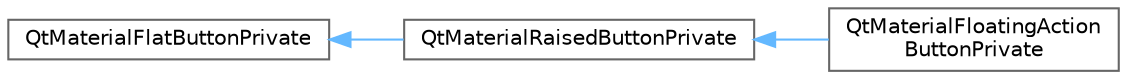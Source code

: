 digraph "类继承关系图"
{
 // LATEX_PDF_SIZE
  bgcolor="transparent";
  edge [fontname=Helvetica,fontsize=10,labelfontname=Helvetica,labelfontsize=10];
  node [fontname=Helvetica,fontsize=10,shape=box,height=0.2,width=0.4];
  rankdir="LR";
  Node0 [id="Node000000",label="QtMaterialFlatButtonPrivate",height=0.2,width=0.4,color="grey40", fillcolor="white", style="filled",URL="$class_qt_material_flat_button_private.html",tooltip="QtMaterialFlatButton 的私有实现类，管理按钮样式和交互"];
  Node0 -> Node1 [id="edge357_Node000000_Node000001",dir="back",color="steelblue1",style="solid",tooltip=" "];
  Node1 [id="Node000001",label="QtMaterialRaisedButtonPrivate",height=0.2,width=0.4,color="grey40", fillcolor="white", style="filled",URL="$class_qt_material_raised_button_private.html",tooltip="QtMaterialRaisedButton 的私有实现类，管理阴影效果和状态转换"];
  Node1 -> Node2 [id="edge358_Node000001_Node000002",dir="back",color="steelblue1",style="solid",tooltip=" "];
  Node2 [id="Node000002",label="QtMaterialFloatingAction\lButtonPrivate",height=0.2,width=0.4,color="grey40", fillcolor="white", style="filled",URL="$class_qt_material_floating_action_button_private.html",tooltip="QtMaterialFloatingActionButton 的私有实现类，管理按钮尺寸和位置"];
}

